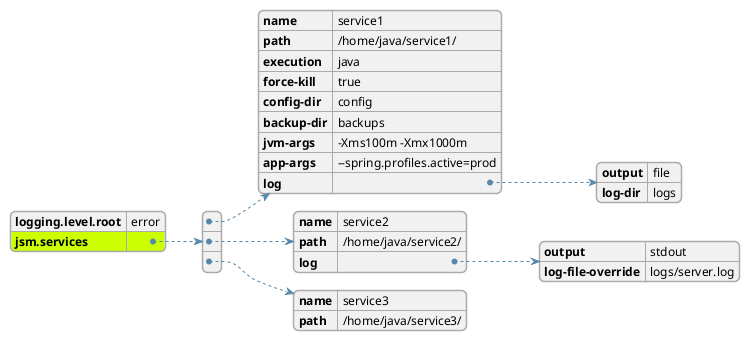 @startyaml
#highlight "jsm.services"
<style>
yamlDiagram {
  node {
    LineColor #AAAAAA
    FontName Consolas
    FontSize 12
  }
  arrow {
    LineColor #5588AA
  }
}
</style>

logging.level.root: error
jsm.services:
  -
    name: service1
    path: /home/java/service1/
    execution: java
    force-kill: true
    config-dir: config
    backup-dir: backups
    jvm-args: "-Xms100m -Xmx1000m"
    app-args: "--spring.profiles.active=prod"
    log:
      output: file
      log-dir: logs
  -
    name: service2
    path: /home/java/service2/
    log:
      output: stdout
      log-file-override: logs/server.log
  -
    name: service3
    path: /home/java/service3/

@endyaml